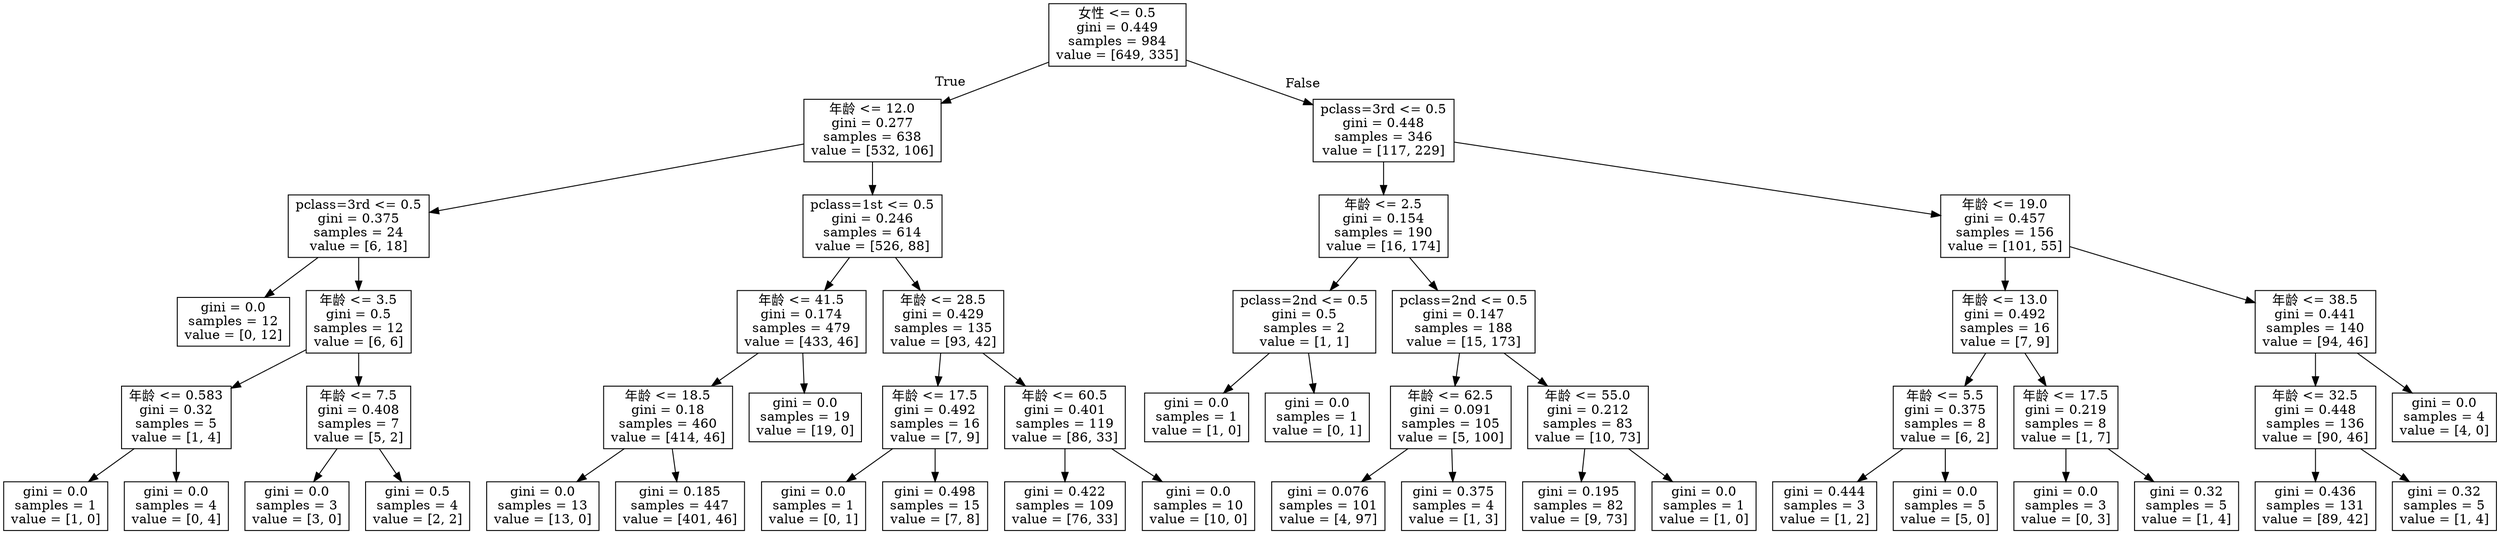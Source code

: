 digraph Tree {
node [shape=box] ;
0 [label="女性 <= 0.5\ngini = 0.449\nsamples = 984\nvalue = [649, 335]"] ;
1 [label="年龄 <= 12.0\ngini = 0.277\nsamples = 638\nvalue = [532, 106]"] ;
0 -> 1 [labeldistance=2.5, labelangle=45, headlabel="True"] ;
2 [label="pclass=3rd <= 0.5\ngini = 0.375\nsamples = 24\nvalue = [6, 18]"] ;
1 -> 2 ;
3 [label="gini = 0.0\nsamples = 12\nvalue = [0, 12]"] ;
2 -> 3 ;
4 [label="年龄 <= 3.5\ngini = 0.5\nsamples = 12\nvalue = [6, 6]"] ;
2 -> 4 ;
5 [label="年龄 <= 0.583\ngini = 0.32\nsamples = 5\nvalue = [1, 4]"] ;
4 -> 5 ;
6 [label="gini = 0.0\nsamples = 1\nvalue = [1, 0]"] ;
5 -> 6 ;
7 [label="gini = 0.0\nsamples = 4\nvalue = [0, 4]"] ;
5 -> 7 ;
8 [label="年龄 <= 7.5\ngini = 0.408\nsamples = 7\nvalue = [5, 2]"] ;
4 -> 8 ;
9 [label="gini = 0.0\nsamples = 3\nvalue = [3, 0]"] ;
8 -> 9 ;
10 [label="gini = 0.5\nsamples = 4\nvalue = [2, 2]"] ;
8 -> 10 ;
11 [label="pclass=1st <= 0.5\ngini = 0.246\nsamples = 614\nvalue = [526, 88]"] ;
1 -> 11 ;
12 [label="年龄 <= 41.5\ngini = 0.174\nsamples = 479\nvalue = [433, 46]"] ;
11 -> 12 ;
13 [label="年龄 <= 18.5\ngini = 0.18\nsamples = 460\nvalue = [414, 46]"] ;
12 -> 13 ;
14 [label="gini = 0.0\nsamples = 13\nvalue = [13, 0]"] ;
13 -> 14 ;
15 [label="gini = 0.185\nsamples = 447\nvalue = [401, 46]"] ;
13 -> 15 ;
16 [label="gini = 0.0\nsamples = 19\nvalue = [19, 0]"] ;
12 -> 16 ;
17 [label="年龄 <= 28.5\ngini = 0.429\nsamples = 135\nvalue = [93, 42]"] ;
11 -> 17 ;
18 [label="年龄 <= 17.5\ngini = 0.492\nsamples = 16\nvalue = [7, 9]"] ;
17 -> 18 ;
19 [label="gini = 0.0\nsamples = 1\nvalue = [0, 1]"] ;
18 -> 19 ;
20 [label="gini = 0.498\nsamples = 15\nvalue = [7, 8]"] ;
18 -> 20 ;
21 [label="年龄 <= 60.5\ngini = 0.401\nsamples = 119\nvalue = [86, 33]"] ;
17 -> 21 ;
22 [label="gini = 0.422\nsamples = 109\nvalue = [76, 33]"] ;
21 -> 22 ;
23 [label="gini = 0.0\nsamples = 10\nvalue = [10, 0]"] ;
21 -> 23 ;
24 [label="pclass=3rd <= 0.5\ngini = 0.448\nsamples = 346\nvalue = [117, 229]"] ;
0 -> 24 [labeldistance=2.5, labelangle=-45, headlabel="False"] ;
25 [label="年龄 <= 2.5\ngini = 0.154\nsamples = 190\nvalue = [16, 174]"] ;
24 -> 25 ;
26 [label="pclass=2nd <= 0.5\ngini = 0.5\nsamples = 2\nvalue = [1, 1]"] ;
25 -> 26 ;
27 [label="gini = 0.0\nsamples = 1\nvalue = [1, 0]"] ;
26 -> 27 ;
28 [label="gini = 0.0\nsamples = 1\nvalue = [0, 1]"] ;
26 -> 28 ;
29 [label="pclass=2nd <= 0.5\ngini = 0.147\nsamples = 188\nvalue = [15, 173]"] ;
25 -> 29 ;
30 [label="年龄 <= 62.5\ngini = 0.091\nsamples = 105\nvalue = [5, 100]"] ;
29 -> 30 ;
31 [label="gini = 0.076\nsamples = 101\nvalue = [4, 97]"] ;
30 -> 31 ;
32 [label="gini = 0.375\nsamples = 4\nvalue = [1, 3]"] ;
30 -> 32 ;
33 [label="年龄 <= 55.0\ngini = 0.212\nsamples = 83\nvalue = [10, 73]"] ;
29 -> 33 ;
34 [label="gini = 0.195\nsamples = 82\nvalue = [9, 73]"] ;
33 -> 34 ;
35 [label="gini = 0.0\nsamples = 1\nvalue = [1, 0]"] ;
33 -> 35 ;
36 [label="年龄 <= 19.0\ngini = 0.457\nsamples = 156\nvalue = [101, 55]"] ;
24 -> 36 ;
37 [label="年龄 <= 13.0\ngini = 0.492\nsamples = 16\nvalue = [7, 9]"] ;
36 -> 37 ;
38 [label="年龄 <= 5.5\ngini = 0.375\nsamples = 8\nvalue = [6, 2]"] ;
37 -> 38 ;
39 [label="gini = 0.444\nsamples = 3\nvalue = [1, 2]"] ;
38 -> 39 ;
40 [label="gini = 0.0\nsamples = 5\nvalue = [5, 0]"] ;
38 -> 40 ;
41 [label="年龄 <= 17.5\ngini = 0.219\nsamples = 8\nvalue = [1, 7]"] ;
37 -> 41 ;
42 [label="gini = 0.0\nsamples = 3\nvalue = [0, 3]"] ;
41 -> 42 ;
43 [label="gini = 0.32\nsamples = 5\nvalue = [1, 4]"] ;
41 -> 43 ;
44 [label="年龄 <= 38.5\ngini = 0.441\nsamples = 140\nvalue = [94, 46]"] ;
36 -> 44 ;
45 [label="年龄 <= 32.5\ngini = 0.448\nsamples = 136\nvalue = [90, 46]"] ;
44 -> 45 ;
46 [label="gini = 0.436\nsamples = 131\nvalue = [89, 42]"] ;
45 -> 46 ;
47 [label="gini = 0.32\nsamples = 5\nvalue = [1, 4]"] ;
45 -> 47 ;
48 [label="gini = 0.0\nsamples = 4\nvalue = [4, 0]"] ;
44 -> 48 ;
}